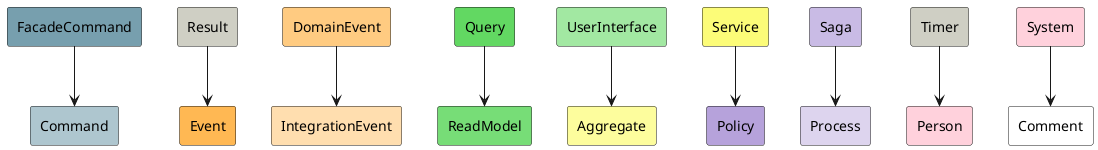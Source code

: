 @startuml

rectangle FacadeCommand     #779fae
rectangle Command           #aec6cf
rectangle Result            #cfcfc4 
rectangle Event             #ffb853
rectangle DomainEvent       #ffcb81
rectangle IntegrationEvent  #ffdeaf
rectangle Query             #62d862
rectangle ReadModel         #77dd77
rectangle UserInterface     #a2e8a2
rectangle Aggregate         #fdfd9d
rectangle Service           #fcfc78
rectangle Policy            #b6a2db
rectangle Saga              #c9bbe5
rectangle Process           #ddd4ee
rectangle Timer             #cfcfc4
rectangle Person            #ffd1dc
rectangle System            #ffd1dc
rectangle Comment           #ffffff

FacadeCommand   -down-> Command
Result          --> Event
DomainEvent     --> IntegrationEvent
Query           --> ReadModel
UserInterface   --> Aggregate
Service         --> Policy
Saga            --> Process
Timer           --> Person
System          --> Comment

@enduml
